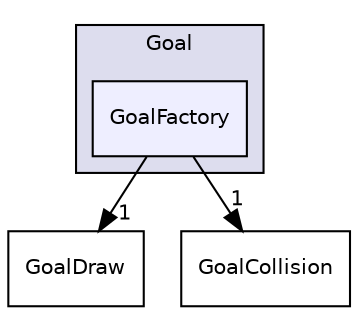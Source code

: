 digraph "C:/HAL/PG関係/03_作成プログラム/03_HAL授業/就職作品/Project/source/03_Object/3D/Goal/GoalFactory" {
  compound=true
  node [ fontsize="10", fontname="Helvetica"];
  edge [ labelfontsize="10", labelfontname="Helvetica"];
  subgraph clusterdir_63a81cbf55af8a36fbd0676ba0b193d1 {
    graph [ bgcolor="#ddddee", pencolor="black", label="Goal" fontname="Helvetica", fontsize="10", URL="dir_63a81cbf55af8a36fbd0676ba0b193d1.html"]
  dir_90711d128b43fc734dde9a8d5f888d3b [shape=box, label="GoalFactory", style="filled", fillcolor="#eeeeff", pencolor="black", URL="dir_90711d128b43fc734dde9a8d5f888d3b.html"];
  }
  dir_de9be1e75fb4ad108547b079112fa1ad [shape=box label="GoalDraw" URL="dir_de9be1e75fb4ad108547b079112fa1ad.html"];
  dir_b7e0d4ff27c9ec203e45d1923c9bd2d5 [shape=box label="GoalCollision" URL="dir_b7e0d4ff27c9ec203e45d1923c9bd2d5.html"];
  dir_90711d128b43fc734dde9a8d5f888d3b->dir_de9be1e75fb4ad108547b079112fa1ad [headlabel="1", labeldistance=1.5 headhref="dir_000066_000065.html"];
  dir_90711d128b43fc734dde9a8d5f888d3b->dir_b7e0d4ff27c9ec203e45d1923c9bd2d5 [headlabel="1", labeldistance=1.5 headhref="dir_000066_000064.html"];
}
